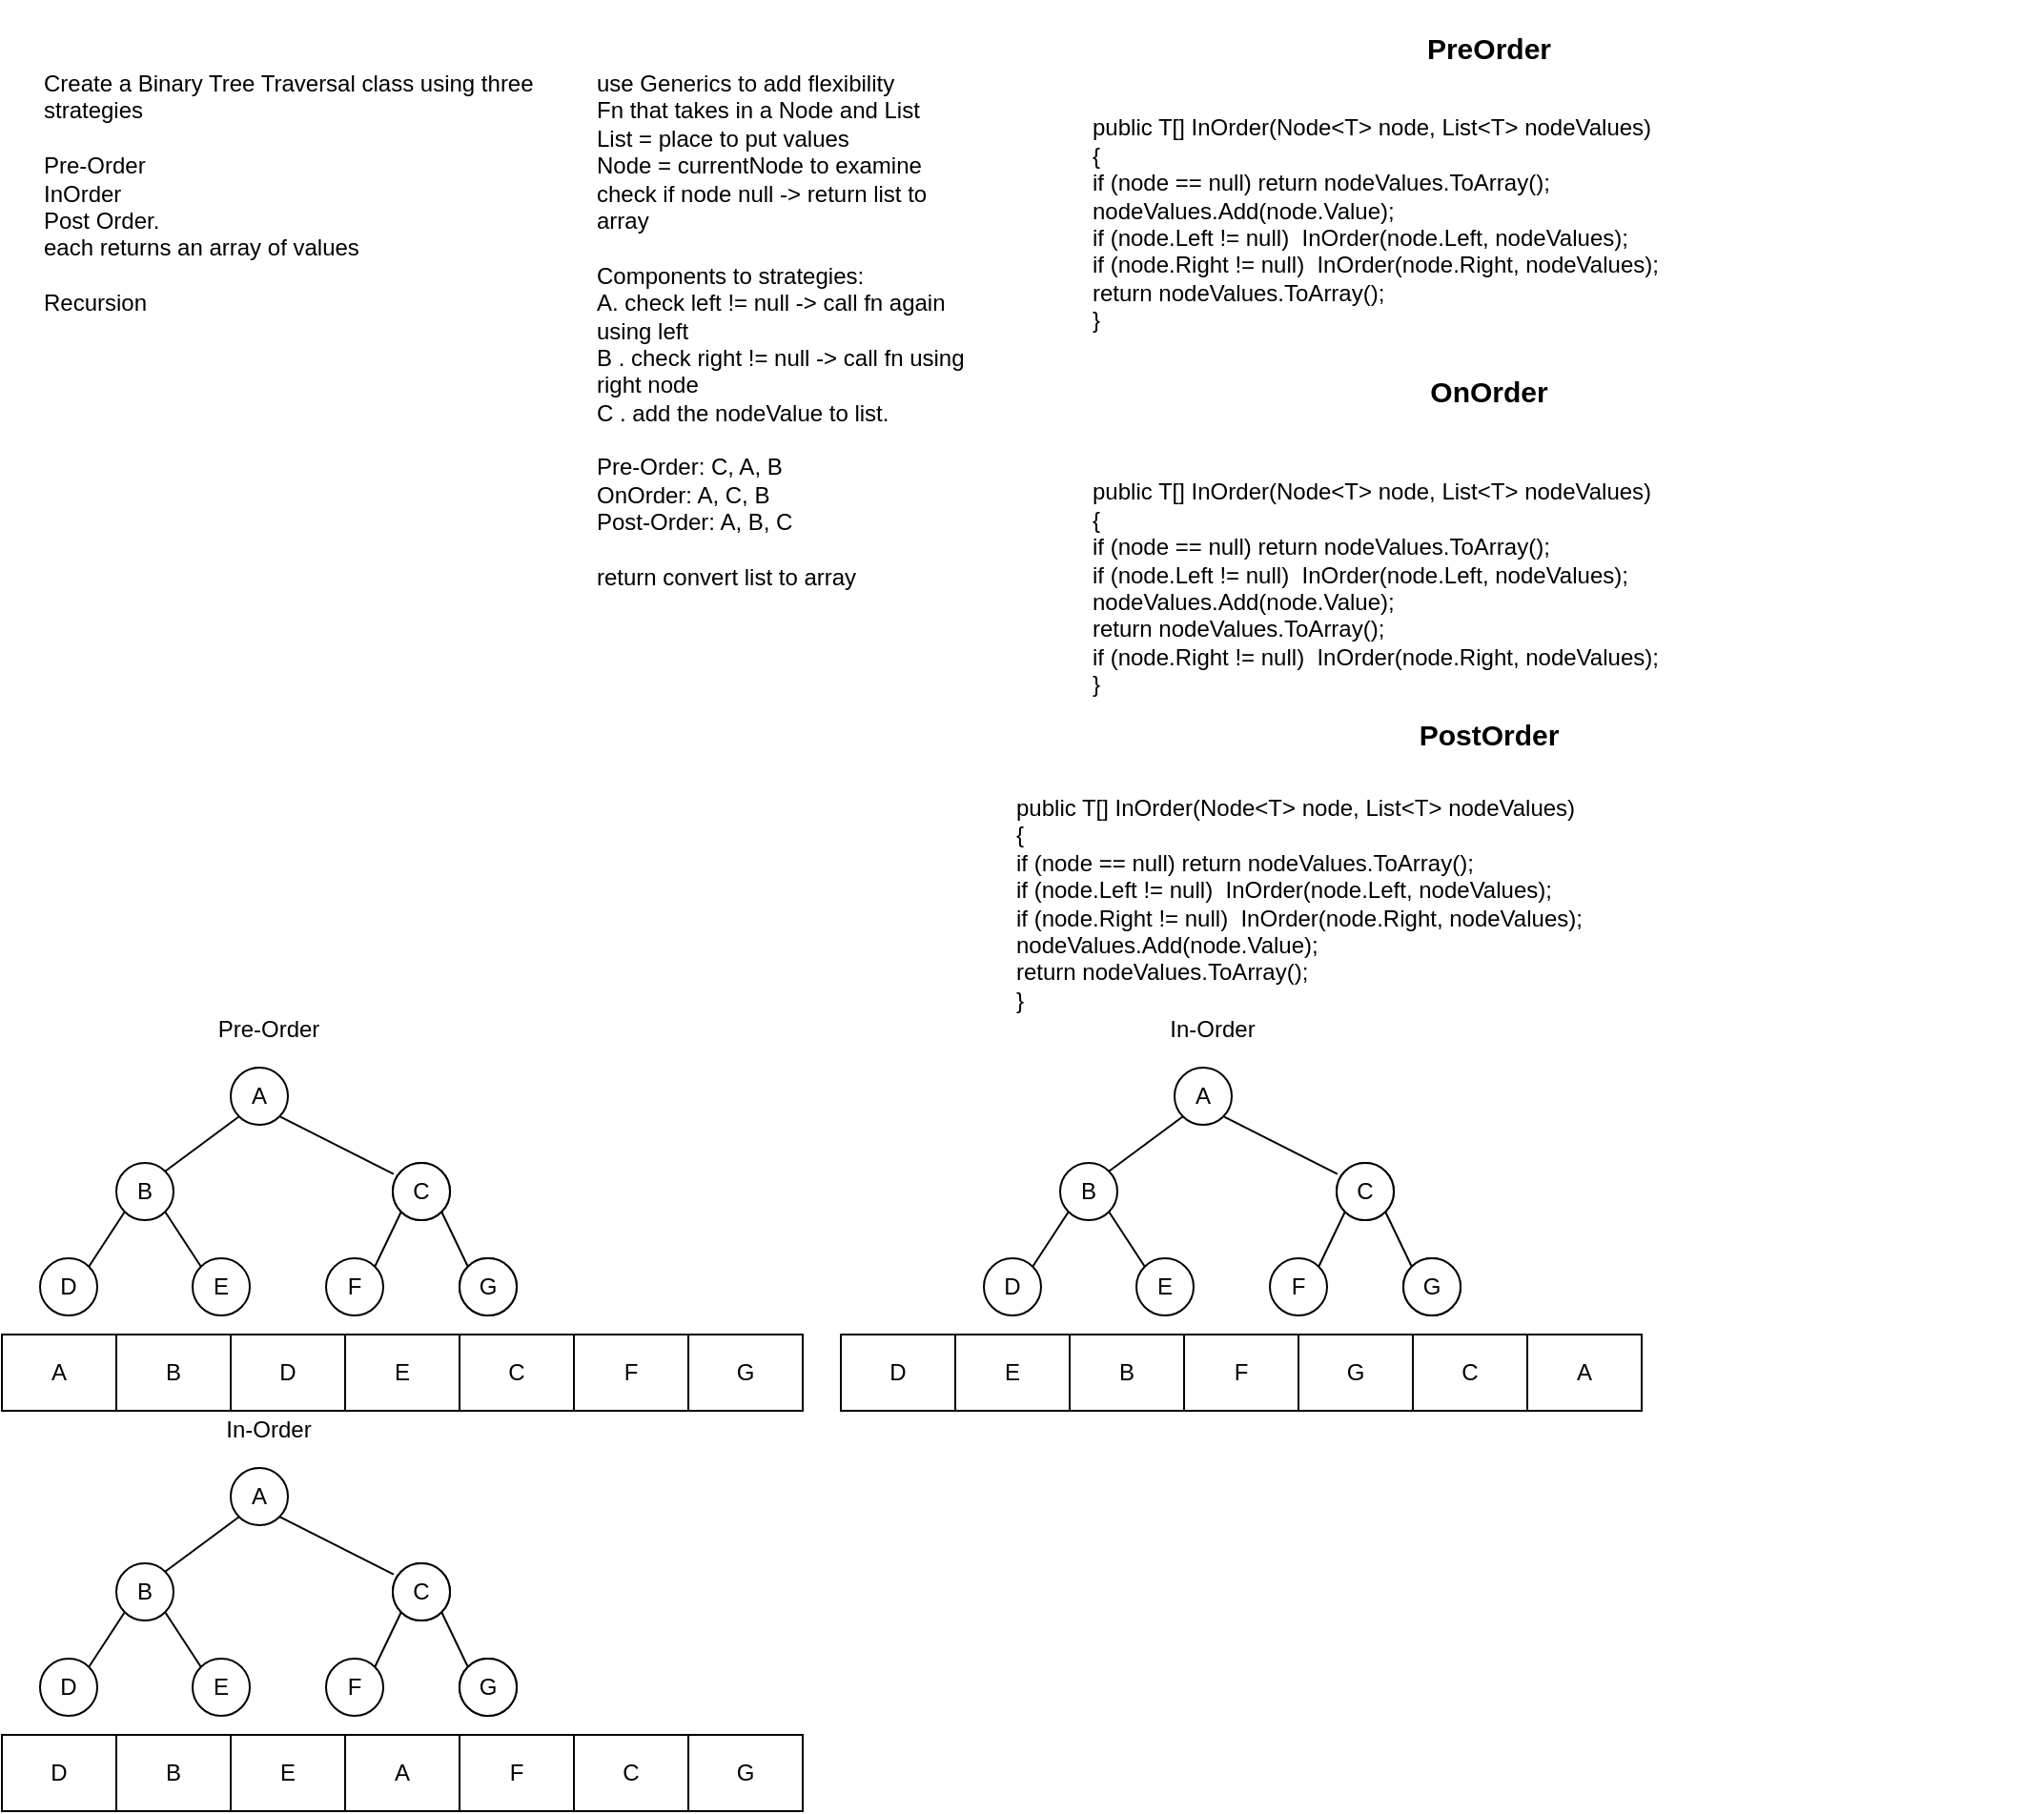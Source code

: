 <mxfile version="13.7.9" type="device"><diagram id="rn8v2IqHx1rmWsHgdbUi" name="Page-1"><mxGraphModel dx="328" dy="675" grid="1" gridSize="10" guides="1" tooltips="1" connect="1" arrows="1" fold="1" page="1" pageScale="1" pageWidth="850" pageHeight="1100" math="0" shadow="0"><root><mxCell id="0"/><mxCell id="1" parent="0"/><mxCell id="SbpOnYe3RjJxhFCm9sjL-28" value="use Generics to add flexibility&lt;br&gt;Fn that takes in a Node and List&lt;br&gt;List = place to put values&lt;br&gt;Node = currentNode to examine&lt;br&gt;check if node null -&amp;gt; return list to array&lt;br&gt;&lt;br&gt;Components to strategies:&amp;nbsp;&lt;br&gt;A. check left != null -&amp;gt; call fn again using left&lt;br&gt;B . check right != null -&amp;gt; call fn using right node&lt;br&gt;C . add the nodeValue to list.&lt;br&gt;&lt;br&gt;Pre-Order: C, A, B&lt;br&gt;OnOrder: A, C, B&lt;br&gt;Post-Order: A, B, C&lt;br&gt;&lt;br&gt;return convert list to array" style="text;html=1;strokeColor=none;fillColor=none;align=left;verticalAlign=top;whiteSpace=wrap;rounded=0;" vertex="1" parent="1"><mxGeometry x="1160" y="240" width="200" height="280" as="geometry"/></mxCell><mxCell id="SbpOnYe3RjJxhFCm9sjL-8" value="Create a Binary Tree Traversal class using three strategies&lt;br&gt;&lt;br&gt;Pre-Order&lt;br&gt;InOrder&lt;br&gt;Post Order.&lt;br&gt;each returns an array of values&lt;br&gt;&lt;br&gt;Recursion&lt;br&gt;" style="text;html=1;strokeColor=none;fillColor=none;align=left;verticalAlign=top;whiteSpace=wrap;rounded=0;" vertex="1" parent="1"><mxGeometry x="870" y="240" width="280" height="130" as="geometry"/></mxCell><mxCell id="SbpOnYe3RjJxhFCm9sjL-41" value="Pre-Order" style="text;html=1;strokeColor=none;fillColor=none;align=center;verticalAlign=middle;whiteSpace=wrap;rounded=0;" vertex="1" parent="1"><mxGeometry x="895" y="730" width="190" height="40" as="geometry"/></mxCell><mxCell id="SbpOnYe3RjJxhFCm9sjL-42" value="G" style="ellipse;whiteSpace=wrap;html=1;aspect=fixed;align=left;" vertex="1" parent="1"><mxGeometry x="1090" y="870" width="30" height="30" as="geometry"/></mxCell><mxCell id="SbpOnYe3RjJxhFCm9sjL-43" value="F" style="ellipse;whiteSpace=wrap;html=1;aspect=fixed;align=center;" vertex="1" parent="1"><mxGeometry x="1020" y="870" width="30" height="30" as="geometry"/></mxCell><mxCell id="SbpOnYe3RjJxhFCm9sjL-44" value="E" style="ellipse;whiteSpace=wrap;html=1;aspect=fixed;align=center;" vertex="1" parent="1"><mxGeometry x="950" y="870" width="30" height="30" as="geometry"/></mxCell><mxCell id="SbpOnYe3RjJxhFCm9sjL-45" value="D" style="ellipse;whiteSpace=wrap;html=1;aspect=fixed;align=center;" vertex="1" parent="1"><mxGeometry x="870" y="870" width="30" height="30" as="geometry"/></mxCell><mxCell id="SbpOnYe3RjJxhFCm9sjL-46" value="C" style="ellipse;whiteSpace=wrap;html=1;aspect=fixed;align=left;" vertex="1" parent="1"><mxGeometry x="1055" y="820" width="30" height="30" as="geometry"/></mxCell><mxCell id="SbpOnYe3RjJxhFCm9sjL-47" value="B" style="ellipse;whiteSpace=wrap;html=1;aspect=fixed;align=center;" vertex="1" parent="1"><mxGeometry x="910" y="820" width="30" height="30" as="geometry"/></mxCell><mxCell id="SbpOnYe3RjJxhFCm9sjL-48" value="A" style="ellipse;whiteSpace=wrap;html=1;aspect=fixed;align=center;" vertex="1" parent="1"><mxGeometry x="970" y="770" width="30" height="30" as="geometry"/></mxCell><mxCell id="SbpOnYe3RjJxhFCm9sjL-49" value="" style="endArrow=none;html=1;exitX=1;exitY=0;exitDx=0;exitDy=0;entryX=0;entryY=1;entryDx=0;entryDy=0;" edge="1" parent="1" source="SbpOnYe3RjJxhFCm9sjL-47" target="SbpOnYe3RjJxhFCm9sjL-48"><mxGeometry width="50" height="50" relative="1" as="geometry"><mxPoint x="990" y="870" as="sourcePoint"/><mxPoint x="1040" y="820" as="targetPoint"/></mxGeometry></mxCell><mxCell id="SbpOnYe3RjJxhFCm9sjL-51" value="" style="endArrow=none;html=1;entryX=1;entryY=1;entryDx=0;entryDy=0;exitX=0;exitY=0;exitDx=0;exitDy=0;" edge="1" parent="1" source="SbpOnYe3RjJxhFCm9sjL-44" target="SbpOnYe3RjJxhFCm9sjL-47"><mxGeometry width="50" height="50" relative="1" as="geometry"><mxPoint x="895" y="960" as="sourcePoint"/><mxPoint x="945" y="910" as="targetPoint"/></mxGeometry></mxCell><mxCell id="SbpOnYe3RjJxhFCm9sjL-52" value="" style="endArrow=none;html=1;entryX=1;entryY=1;entryDx=0;entryDy=0;exitX=0.014;exitY=0.195;exitDx=0;exitDy=0;exitPerimeter=0;" edge="1" parent="1" source="SbpOnYe3RjJxhFCm9sjL-46" target="SbpOnYe3RjJxhFCm9sjL-48"><mxGeometry width="50" height="50" relative="1" as="geometry"><mxPoint x="1000" y="880" as="sourcePoint"/><mxPoint x="1050" y="830" as="targetPoint"/></mxGeometry></mxCell><mxCell id="SbpOnYe3RjJxhFCm9sjL-53" value="" style="endArrow=none;html=1;entryX=0;entryY=1;entryDx=0;entryDy=0;exitX=1;exitY=0;exitDx=0;exitDy=0;" edge="1" parent="1" source="SbpOnYe3RjJxhFCm9sjL-43" target="SbpOnYe3RjJxhFCm9sjL-46"><mxGeometry width="50" height="50" relative="1" as="geometry"><mxPoint x="1010" y="890" as="sourcePoint"/><mxPoint x="1060" y="840" as="targetPoint"/></mxGeometry></mxCell><mxCell id="SbpOnYe3RjJxhFCm9sjL-54" value="" style="endArrow=none;html=1;entryX=1;entryY=1;entryDx=0;entryDy=0;exitX=0;exitY=0;exitDx=0;exitDy=0;" edge="1" parent="1" source="SbpOnYe3RjJxhFCm9sjL-42" target="SbpOnYe3RjJxhFCm9sjL-46"><mxGeometry width="50" height="50" relative="1" as="geometry"><mxPoint x="1020" y="900" as="sourcePoint"/><mxPoint x="1070" y="850" as="targetPoint"/></mxGeometry></mxCell><mxCell id="SbpOnYe3RjJxhFCm9sjL-55" value="" style="endArrow=none;html=1;entryX=1;entryY=0;entryDx=0;entryDy=0;exitX=0;exitY=1;exitDx=0;exitDy=0;" edge="1" parent="1" source="SbpOnYe3RjJxhFCm9sjL-47" target="SbpOnYe3RjJxhFCm9sjL-45"><mxGeometry width="50" height="50" relative="1" as="geometry"><mxPoint x="1030" y="910" as="sourcePoint"/><mxPoint x="1080" y="860" as="targetPoint"/></mxGeometry></mxCell><mxCell id="SbpOnYe3RjJxhFCm9sjL-56" value="C" style="ellipse;whiteSpace=wrap;html=1;aspect=fixed;align=center;" vertex="1" parent="1"><mxGeometry x="1055" y="820" width="30" height="30" as="geometry"/></mxCell><mxCell id="SbpOnYe3RjJxhFCm9sjL-57" value="G" style="ellipse;whiteSpace=wrap;html=1;aspect=fixed;align=center;" vertex="1" parent="1"><mxGeometry x="1090" y="870" width="30" height="30" as="geometry"/></mxCell><mxCell id="SbpOnYe3RjJxhFCm9sjL-58" value="In-Order" style="text;html=1;strokeColor=none;fillColor=none;align=center;verticalAlign=middle;whiteSpace=wrap;rounded=0;" vertex="1" parent="1"><mxGeometry x="895" y="940" width="190" height="40" as="geometry"/></mxCell><mxCell id="SbpOnYe3RjJxhFCm9sjL-59" value="G" style="ellipse;whiteSpace=wrap;html=1;aspect=fixed;align=left;" vertex="1" parent="1"><mxGeometry x="1090" y="1080" width="30" height="30" as="geometry"/></mxCell><mxCell id="SbpOnYe3RjJxhFCm9sjL-60" value="F" style="ellipse;whiteSpace=wrap;html=1;aspect=fixed;align=center;" vertex="1" parent="1"><mxGeometry x="1020" y="1080" width="30" height="30" as="geometry"/></mxCell><mxCell id="SbpOnYe3RjJxhFCm9sjL-61" value="E" style="ellipse;whiteSpace=wrap;html=1;aspect=fixed;align=center;" vertex="1" parent="1"><mxGeometry x="950" y="1080" width="30" height="30" as="geometry"/></mxCell><mxCell id="SbpOnYe3RjJxhFCm9sjL-62" value="D" style="ellipse;whiteSpace=wrap;html=1;aspect=fixed;align=center;" vertex="1" parent="1"><mxGeometry x="870" y="1080" width="30" height="30" as="geometry"/></mxCell><mxCell id="SbpOnYe3RjJxhFCm9sjL-63" value="C" style="ellipse;whiteSpace=wrap;html=1;aspect=fixed;align=left;" vertex="1" parent="1"><mxGeometry x="1055" y="1030" width="30" height="30" as="geometry"/></mxCell><mxCell id="SbpOnYe3RjJxhFCm9sjL-64" value="B" style="ellipse;whiteSpace=wrap;html=1;aspect=fixed;align=center;" vertex="1" parent="1"><mxGeometry x="910" y="1030" width="30" height="30" as="geometry"/></mxCell><mxCell id="SbpOnYe3RjJxhFCm9sjL-65" value="A" style="ellipse;whiteSpace=wrap;html=1;aspect=fixed;align=center;" vertex="1" parent="1"><mxGeometry x="970" y="980" width="30" height="30" as="geometry"/></mxCell><mxCell id="SbpOnYe3RjJxhFCm9sjL-66" value="" style="endArrow=none;html=1;exitX=1;exitY=0;exitDx=0;exitDy=0;entryX=0;entryY=1;entryDx=0;entryDy=0;" edge="1" parent="1" source="SbpOnYe3RjJxhFCm9sjL-64" target="SbpOnYe3RjJxhFCm9sjL-65"><mxGeometry width="50" height="50" relative="1" as="geometry"><mxPoint x="990" y="1080" as="sourcePoint"/><mxPoint x="1040" y="1030" as="targetPoint"/></mxGeometry></mxCell><mxCell id="SbpOnYe3RjJxhFCm9sjL-67" value="" style="endArrow=none;html=1;entryX=1;entryY=1;entryDx=0;entryDy=0;exitX=0;exitY=0;exitDx=0;exitDy=0;" edge="1" parent="1" source="SbpOnYe3RjJxhFCm9sjL-61" target="SbpOnYe3RjJxhFCm9sjL-64"><mxGeometry width="50" height="50" relative="1" as="geometry"><mxPoint x="895" y="1170" as="sourcePoint"/><mxPoint x="945" y="1120" as="targetPoint"/></mxGeometry></mxCell><mxCell id="SbpOnYe3RjJxhFCm9sjL-68" value="" style="endArrow=none;html=1;entryX=1;entryY=1;entryDx=0;entryDy=0;exitX=0.014;exitY=0.195;exitDx=0;exitDy=0;exitPerimeter=0;" edge="1" parent="1" source="SbpOnYe3RjJxhFCm9sjL-63" target="SbpOnYe3RjJxhFCm9sjL-65"><mxGeometry width="50" height="50" relative="1" as="geometry"><mxPoint x="1000" y="1090" as="sourcePoint"/><mxPoint x="1050" y="1040" as="targetPoint"/></mxGeometry></mxCell><mxCell id="SbpOnYe3RjJxhFCm9sjL-69" value="" style="endArrow=none;html=1;entryX=0;entryY=1;entryDx=0;entryDy=0;exitX=1;exitY=0;exitDx=0;exitDy=0;" edge="1" parent="1" source="SbpOnYe3RjJxhFCm9sjL-60" target="SbpOnYe3RjJxhFCm9sjL-63"><mxGeometry width="50" height="50" relative="1" as="geometry"><mxPoint x="1010" y="1100" as="sourcePoint"/><mxPoint x="1060" y="1050" as="targetPoint"/></mxGeometry></mxCell><mxCell id="SbpOnYe3RjJxhFCm9sjL-70" value="" style="endArrow=none;html=1;entryX=1;entryY=1;entryDx=0;entryDy=0;exitX=0;exitY=0;exitDx=0;exitDy=0;" edge="1" parent="1" source="SbpOnYe3RjJxhFCm9sjL-59" target="SbpOnYe3RjJxhFCm9sjL-63"><mxGeometry width="50" height="50" relative="1" as="geometry"><mxPoint x="1020" y="1110" as="sourcePoint"/><mxPoint x="1070" y="1060" as="targetPoint"/></mxGeometry></mxCell><mxCell id="SbpOnYe3RjJxhFCm9sjL-71" value="" style="endArrow=none;html=1;entryX=1;entryY=0;entryDx=0;entryDy=0;exitX=0;exitY=1;exitDx=0;exitDy=0;" edge="1" parent="1" source="SbpOnYe3RjJxhFCm9sjL-64" target="SbpOnYe3RjJxhFCm9sjL-62"><mxGeometry width="50" height="50" relative="1" as="geometry"><mxPoint x="1030" y="1120" as="sourcePoint"/><mxPoint x="1080" y="1070" as="targetPoint"/></mxGeometry></mxCell><mxCell id="SbpOnYe3RjJxhFCm9sjL-72" value="C" style="ellipse;whiteSpace=wrap;html=1;aspect=fixed;align=center;" vertex="1" parent="1"><mxGeometry x="1055" y="1030" width="30" height="30" as="geometry"/></mxCell><mxCell id="SbpOnYe3RjJxhFCm9sjL-73" value="G" style="ellipse;whiteSpace=wrap;html=1;aspect=fixed;align=center;" vertex="1" parent="1"><mxGeometry x="1090" y="1080" width="30" height="30" as="geometry"/></mxCell><mxCell id="SbpOnYe3RjJxhFCm9sjL-83" value="In-Order" style="text;html=1;strokeColor=none;fillColor=none;align=center;verticalAlign=middle;whiteSpace=wrap;rounded=0;" vertex="1" parent="1"><mxGeometry x="1390" y="730" width="190" height="40" as="geometry"/></mxCell><mxCell id="SbpOnYe3RjJxhFCm9sjL-84" value="G" style="ellipse;whiteSpace=wrap;html=1;aspect=fixed;align=left;" vertex="1" parent="1"><mxGeometry x="1585" y="870" width="30" height="30" as="geometry"/></mxCell><mxCell id="SbpOnYe3RjJxhFCm9sjL-85" value="F" style="ellipse;whiteSpace=wrap;html=1;aspect=fixed;align=center;" vertex="1" parent="1"><mxGeometry x="1515" y="870" width="30" height="30" as="geometry"/></mxCell><mxCell id="SbpOnYe3RjJxhFCm9sjL-86" value="E" style="ellipse;whiteSpace=wrap;html=1;aspect=fixed;align=center;" vertex="1" parent="1"><mxGeometry x="1445" y="870" width="30" height="30" as="geometry"/></mxCell><mxCell id="SbpOnYe3RjJxhFCm9sjL-87" value="D" style="ellipse;whiteSpace=wrap;html=1;aspect=fixed;align=center;" vertex="1" parent="1"><mxGeometry x="1365" y="870" width="30" height="30" as="geometry"/></mxCell><mxCell id="SbpOnYe3RjJxhFCm9sjL-88" value="C" style="ellipse;whiteSpace=wrap;html=1;aspect=fixed;align=left;" vertex="1" parent="1"><mxGeometry x="1550" y="820" width="30" height="30" as="geometry"/></mxCell><mxCell id="SbpOnYe3RjJxhFCm9sjL-89" value="B" style="ellipse;whiteSpace=wrap;html=1;aspect=fixed;align=center;" vertex="1" parent="1"><mxGeometry x="1405" y="820" width="30" height="30" as="geometry"/></mxCell><mxCell id="SbpOnYe3RjJxhFCm9sjL-90" value="A" style="ellipse;whiteSpace=wrap;html=1;aspect=fixed;align=center;" vertex="1" parent="1"><mxGeometry x="1465" y="770" width="30" height="30" as="geometry"/></mxCell><mxCell id="SbpOnYe3RjJxhFCm9sjL-91" value="" style="endArrow=none;html=1;exitX=1;exitY=0;exitDx=0;exitDy=0;entryX=0;entryY=1;entryDx=0;entryDy=0;" edge="1" parent="1" source="SbpOnYe3RjJxhFCm9sjL-89" target="SbpOnYe3RjJxhFCm9sjL-90"><mxGeometry width="50" height="50" relative="1" as="geometry"><mxPoint x="1485" y="870" as="sourcePoint"/><mxPoint x="1535" y="820" as="targetPoint"/></mxGeometry></mxCell><mxCell id="SbpOnYe3RjJxhFCm9sjL-92" value="" style="endArrow=none;html=1;entryX=1;entryY=1;entryDx=0;entryDy=0;exitX=0;exitY=0;exitDx=0;exitDy=0;" edge="1" parent="1" source="SbpOnYe3RjJxhFCm9sjL-86" target="SbpOnYe3RjJxhFCm9sjL-89"><mxGeometry width="50" height="50" relative="1" as="geometry"><mxPoint x="1390" y="960" as="sourcePoint"/><mxPoint x="1440" y="910" as="targetPoint"/></mxGeometry></mxCell><mxCell id="SbpOnYe3RjJxhFCm9sjL-93" value="" style="endArrow=none;html=1;entryX=1;entryY=1;entryDx=0;entryDy=0;exitX=0.014;exitY=0.195;exitDx=0;exitDy=0;exitPerimeter=0;" edge="1" parent="1" source="SbpOnYe3RjJxhFCm9sjL-88" target="SbpOnYe3RjJxhFCm9sjL-90"><mxGeometry width="50" height="50" relative="1" as="geometry"><mxPoint x="1495" y="880" as="sourcePoint"/><mxPoint x="1545" y="830" as="targetPoint"/></mxGeometry></mxCell><mxCell id="SbpOnYe3RjJxhFCm9sjL-94" value="" style="endArrow=none;html=1;entryX=0;entryY=1;entryDx=0;entryDy=0;exitX=1;exitY=0;exitDx=0;exitDy=0;" edge="1" parent="1" source="SbpOnYe3RjJxhFCm9sjL-85" target="SbpOnYe3RjJxhFCm9sjL-88"><mxGeometry width="50" height="50" relative="1" as="geometry"><mxPoint x="1505" y="890" as="sourcePoint"/><mxPoint x="1555" y="840" as="targetPoint"/></mxGeometry></mxCell><mxCell id="SbpOnYe3RjJxhFCm9sjL-95" value="" style="endArrow=none;html=1;entryX=1;entryY=1;entryDx=0;entryDy=0;exitX=0;exitY=0;exitDx=0;exitDy=0;" edge="1" parent="1" source="SbpOnYe3RjJxhFCm9sjL-84" target="SbpOnYe3RjJxhFCm9sjL-88"><mxGeometry width="50" height="50" relative="1" as="geometry"><mxPoint x="1515" y="900" as="sourcePoint"/><mxPoint x="1565" y="850" as="targetPoint"/></mxGeometry></mxCell><mxCell id="SbpOnYe3RjJxhFCm9sjL-96" value="" style="endArrow=none;html=1;entryX=1;entryY=0;entryDx=0;entryDy=0;exitX=0;exitY=1;exitDx=0;exitDy=0;" edge="1" parent="1" source="SbpOnYe3RjJxhFCm9sjL-89" target="SbpOnYe3RjJxhFCm9sjL-87"><mxGeometry width="50" height="50" relative="1" as="geometry"><mxPoint x="1525" y="910" as="sourcePoint"/><mxPoint x="1575" y="860" as="targetPoint"/></mxGeometry></mxCell><mxCell id="SbpOnYe3RjJxhFCm9sjL-97" value="C" style="ellipse;whiteSpace=wrap;html=1;aspect=fixed;align=center;" vertex="1" parent="1"><mxGeometry x="1550" y="820" width="30" height="30" as="geometry"/></mxCell><mxCell id="SbpOnYe3RjJxhFCm9sjL-98" value="G" style="ellipse;whiteSpace=wrap;html=1;aspect=fixed;align=center;" vertex="1" parent="1"><mxGeometry x="1585" y="870" width="30" height="30" as="geometry"/></mxCell><mxCell id="SbpOnYe3RjJxhFCm9sjL-104" value="G" style="shape=partialRectangle;html=1;whiteSpace=wrap;connectable=0;overflow=hidden;fillColor=none;top=0;left=0;bottom=0;right=0;" vertex="1" parent="1"><mxGeometry x="1605" y="910" width="60" height="40" as="geometry"/></mxCell><mxCell id="SbpOnYe3RjJxhFCm9sjL-117" value="&lt;div&gt;&lt;br&gt;&lt;/div&gt;&lt;div&gt;public T[] InOrder(Node&amp;lt;T&amp;gt; node, List&amp;lt;T&amp;gt; nodeValues)&lt;/div&gt;&lt;div&gt;{&lt;/div&gt;&lt;div&gt;if (node == null) return nodeValues.ToArray();&lt;/div&gt;&lt;div&gt;nodeValues.Add(node.Value);&lt;span&gt;&lt;br&gt;&lt;/span&gt;&lt;/div&gt;&lt;div&gt;&lt;span&gt;if (node.Left != null)&amp;nbsp; InOrder(node.Left, nodeValues);&amp;nbsp;&lt;/span&gt;&lt;/div&gt;&lt;div&gt;if (node.Right != null)&amp;nbsp; InOrder(node.Right, nodeValues);&amp;nbsp;&lt;/div&gt;&lt;div&gt;return nodeValues.ToArray();&lt;/div&gt;&lt;div&gt;}&lt;/div&gt;" style="text;html=1;strokeColor=none;fillColor=none;align=left;verticalAlign=top;whiteSpace=wrap;rounded=0;" vertex="1" parent="1"><mxGeometry x="1420" y="249" width="500" height="141" as="geometry"/></mxCell><mxCell id="SbpOnYe3RjJxhFCm9sjL-118" value="PreOrder" style="text;html=1;strokeColor=none;fillColor=none;align=center;verticalAlign=middle;whiteSpace=wrap;rounded=0;fontSize=15;fontStyle=1" vertex="1" parent="1"><mxGeometry x="1470" y="210" width="320" height="50" as="geometry"/></mxCell><mxCell id="SbpOnYe3RjJxhFCm9sjL-119" value="&lt;div&gt;&lt;br&gt;&lt;/div&gt;&lt;div&gt;public T[] InOrder(Node&amp;lt;T&amp;gt; node, List&amp;lt;T&amp;gt; nodeValues)&lt;/div&gt;&lt;div&gt;{&lt;/div&gt;&lt;div&gt;if (node == null) return nodeValues.ToArray();&lt;/div&gt;&lt;div&gt;&lt;span&gt;if (node.Left != null)&amp;nbsp; InOrder(node.Left, nodeValues);&amp;nbsp;&lt;/span&gt;&lt;br&gt;&lt;/div&gt;&lt;div&gt;nodeValues.Add(node.Value);&lt;/div&gt;&lt;div&gt;return nodeValues.ToArray();&lt;/div&gt;&lt;div&gt;if (node.Right != null)&amp;nbsp; InOrder(node.Right, nodeValues);&amp;nbsp;&lt;br&gt;&lt;/div&gt;&lt;div&gt;}&lt;/div&gt;" style="text;html=1;strokeColor=none;fillColor=none;align=left;verticalAlign=top;whiteSpace=wrap;rounded=0;" vertex="1" parent="1"><mxGeometry x="1420" y="440" width="500" height="140" as="geometry"/></mxCell><mxCell id="SbpOnYe3RjJxhFCm9sjL-120" value="OnOrder" style="text;html=1;strokeColor=none;fillColor=none;align=center;verticalAlign=middle;whiteSpace=wrap;rounded=0;fontSize=15;fontStyle=1" vertex="1" parent="1"><mxGeometry x="1470" y="390" width="320" height="50" as="geometry"/></mxCell><mxCell id="SbpOnYe3RjJxhFCm9sjL-74" value="" style="shape=table;html=1;whiteSpace=wrap;startSize=0;container=1;collapsible=0;childLayout=tableLayout;" vertex="1" parent="1"><mxGeometry x="850" y="1120" width="420" height="40" as="geometry"/></mxCell><mxCell id="SbpOnYe3RjJxhFCm9sjL-75" value="" style="shape=partialRectangle;html=1;whiteSpace=wrap;collapsible=0;dropTarget=0;pointerEvents=0;fillColor=none;top=0;left=0;bottom=0;right=0;points=[[0,0.5],[1,0.5]];portConstraint=eastwest;" vertex="1" parent="SbpOnYe3RjJxhFCm9sjL-74"><mxGeometry width="420" height="40" as="geometry"/></mxCell><mxCell id="SbpOnYe3RjJxhFCm9sjL-76" value="D" style="shape=partialRectangle;html=1;whiteSpace=wrap;connectable=0;overflow=hidden;fillColor=none;top=0;left=0;bottom=0;right=0;" vertex="1" parent="SbpOnYe3RjJxhFCm9sjL-75"><mxGeometry width="60" height="40" as="geometry"/></mxCell><mxCell id="SbpOnYe3RjJxhFCm9sjL-77" value="B" style="shape=partialRectangle;html=1;whiteSpace=wrap;connectable=0;overflow=hidden;fillColor=none;top=0;left=0;bottom=0;right=0;" vertex="1" parent="SbpOnYe3RjJxhFCm9sjL-75"><mxGeometry x="60" width="60" height="40" as="geometry"/></mxCell><mxCell id="SbpOnYe3RjJxhFCm9sjL-78" value="E" style="shape=partialRectangle;html=1;whiteSpace=wrap;connectable=0;overflow=hidden;fillColor=none;top=0;left=0;bottom=0;right=0;" vertex="1" parent="SbpOnYe3RjJxhFCm9sjL-75"><mxGeometry x="120" width="60" height="40" as="geometry"/></mxCell><mxCell id="SbpOnYe3RjJxhFCm9sjL-79" value="A" style="shape=partialRectangle;html=1;whiteSpace=wrap;connectable=0;overflow=hidden;fillColor=none;top=0;left=0;bottom=0;right=0;" vertex="1" parent="SbpOnYe3RjJxhFCm9sjL-75"><mxGeometry x="180" width="60" height="40" as="geometry"/></mxCell><mxCell id="SbpOnYe3RjJxhFCm9sjL-80" value="F" style="shape=partialRectangle;html=1;whiteSpace=wrap;connectable=0;overflow=hidden;fillColor=none;top=0;left=0;bottom=0;right=0;" vertex="1" parent="SbpOnYe3RjJxhFCm9sjL-75"><mxGeometry x="240" width="60" height="40" as="geometry"/></mxCell><mxCell id="SbpOnYe3RjJxhFCm9sjL-81" value="C" style="shape=partialRectangle;html=1;whiteSpace=wrap;connectable=0;overflow=hidden;fillColor=none;top=0;left=0;bottom=0;right=0;" vertex="1" parent="SbpOnYe3RjJxhFCm9sjL-75"><mxGeometry x="300" width="60" height="40" as="geometry"/></mxCell><mxCell id="SbpOnYe3RjJxhFCm9sjL-82" value="G" style="shape=partialRectangle;html=1;whiteSpace=wrap;connectable=0;overflow=hidden;fillColor=none;top=0;left=0;bottom=0;right=0;" vertex="1" parent="SbpOnYe3RjJxhFCm9sjL-75"><mxGeometry x="360" width="60" height="40" as="geometry"/></mxCell><mxCell id="SbpOnYe3RjJxhFCm9sjL-19" value="" style="shape=table;html=1;whiteSpace=wrap;startSize=0;container=1;collapsible=0;childLayout=tableLayout;" vertex="1" parent="1"><mxGeometry x="850" y="910" width="420" height="40" as="geometry"/></mxCell><mxCell id="SbpOnYe3RjJxhFCm9sjL-20" value="" style="shape=partialRectangle;html=1;whiteSpace=wrap;collapsible=0;dropTarget=0;pointerEvents=0;fillColor=none;top=0;left=0;bottom=0;right=0;points=[[0,0.5],[1,0.5]];portConstraint=eastwest;" vertex="1" parent="SbpOnYe3RjJxhFCm9sjL-19"><mxGeometry width="420" height="40" as="geometry"/></mxCell><mxCell id="SbpOnYe3RjJxhFCm9sjL-21" value="A" style="shape=partialRectangle;html=1;whiteSpace=wrap;connectable=0;overflow=hidden;fillColor=none;top=0;left=0;bottom=0;right=0;" vertex="1" parent="SbpOnYe3RjJxhFCm9sjL-20"><mxGeometry width="60" height="40" as="geometry"/></mxCell><mxCell id="SbpOnYe3RjJxhFCm9sjL-22" value="B" style="shape=partialRectangle;html=1;whiteSpace=wrap;connectable=0;overflow=hidden;fillColor=none;top=0;left=0;bottom=0;right=0;" vertex="1" parent="SbpOnYe3RjJxhFCm9sjL-20"><mxGeometry x="60" width="60" height="40" as="geometry"/></mxCell><mxCell id="SbpOnYe3RjJxhFCm9sjL-23" value="D" style="shape=partialRectangle;html=1;whiteSpace=wrap;connectable=0;overflow=hidden;fillColor=none;top=0;left=0;bottom=0;right=0;" vertex="1" parent="SbpOnYe3RjJxhFCm9sjL-20"><mxGeometry x="120" width="60" height="40" as="geometry"/></mxCell><mxCell id="SbpOnYe3RjJxhFCm9sjL-24" value="E" style="shape=partialRectangle;html=1;whiteSpace=wrap;connectable=0;overflow=hidden;fillColor=none;top=0;left=0;bottom=0;right=0;" vertex="1" parent="SbpOnYe3RjJxhFCm9sjL-20"><mxGeometry x="180" width="60" height="40" as="geometry"/></mxCell><mxCell id="SbpOnYe3RjJxhFCm9sjL-25" value="C" style="shape=partialRectangle;html=1;whiteSpace=wrap;connectable=0;overflow=hidden;fillColor=none;top=0;left=0;bottom=0;right=0;" vertex="1" parent="SbpOnYe3RjJxhFCm9sjL-20"><mxGeometry x="240" width="60" height="40" as="geometry"/></mxCell><mxCell id="SbpOnYe3RjJxhFCm9sjL-26" value="F" style="shape=partialRectangle;html=1;whiteSpace=wrap;connectable=0;overflow=hidden;fillColor=none;top=0;left=0;bottom=0;right=0;" vertex="1" parent="SbpOnYe3RjJxhFCm9sjL-20"><mxGeometry x="300" width="60" height="40" as="geometry"/></mxCell><mxCell id="SbpOnYe3RjJxhFCm9sjL-27" value="G" style="shape=partialRectangle;html=1;whiteSpace=wrap;connectable=0;overflow=hidden;fillColor=none;top=0;left=0;bottom=0;right=0;" vertex="1" parent="SbpOnYe3RjJxhFCm9sjL-20"><mxGeometry x="360" width="60" height="40" as="geometry"/></mxCell><mxCell id="SbpOnYe3RjJxhFCm9sjL-105" value="" style="shape=table;html=1;whiteSpace=wrap;startSize=0;container=1;collapsible=0;childLayout=tableLayout;" vertex="1" parent="1"><mxGeometry x="1290" y="910" width="420" height="40" as="geometry"/></mxCell><mxCell id="SbpOnYe3RjJxhFCm9sjL-106" value="" style="shape=partialRectangle;html=1;whiteSpace=wrap;collapsible=0;dropTarget=0;pointerEvents=0;fillColor=none;top=0;left=0;bottom=0;right=0;points=[[0,0.5],[1,0.5]];portConstraint=eastwest;" vertex="1" parent="SbpOnYe3RjJxhFCm9sjL-105"><mxGeometry width="420" height="40" as="geometry"/></mxCell><mxCell id="SbpOnYe3RjJxhFCm9sjL-107" value="D" style="shape=partialRectangle;html=1;whiteSpace=wrap;connectable=0;overflow=hidden;fillColor=none;top=0;left=0;bottom=0;right=0;" vertex="1" parent="SbpOnYe3RjJxhFCm9sjL-106"><mxGeometry width="60" height="40" as="geometry"/></mxCell><mxCell id="SbpOnYe3RjJxhFCm9sjL-108" value="E" style="shape=partialRectangle;html=1;whiteSpace=wrap;connectable=0;overflow=hidden;fillColor=none;top=0;left=0;bottom=0;right=0;" vertex="1" parent="SbpOnYe3RjJxhFCm9sjL-106"><mxGeometry x="60" width="60" height="40" as="geometry"/></mxCell><mxCell id="SbpOnYe3RjJxhFCm9sjL-109" value="B" style="shape=partialRectangle;html=1;whiteSpace=wrap;connectable=0;overflow=hidden;fillColor=none;top=0;left=0;bottom=0;right=0;" vertex="1" parent="SbpOnYe3RjJxhFCm9sjL-106"><mxGeometry x="120" width="60" height="40" as="geometry"/></mxCell><mxCell id="SbpOnYe3RjJxhFCm9sjL-110" value="F" style="shape=partialRectangle;html=1;whiteSpace=wrap;connectable=0;overflow=hidden;fillColor=none;top=0;left=0;bottom=0;right=0;" vertex="1" parent="SbpOnYe3RjJxhFCm9sjL-106"><mxGeometry x="180" width="60" height="40" as="geometry"/></mxCell><mxCell id="SbpOnYe3RjJxhFCm9sjL-111" value="G" style="shape=partialRectangle;html=1;whiteSpace=wrap;connectable=0;overflow=hidden;fillColor=none;top=0;left=0;bottom=0;right=0;" vertex="1" parent="SbpOnYe3RjJxhFCm9sjL-106"><mxGeometry x="240" width="60" height="40" as="geometry"/></mxCell><mxCell id="SbpOnYe3RjJxhFCm9sjL-112" value="C" style="shape=partialRectangle;html=1;whiteSpace=wrap;connectable=0;overflow=hidden;fillColor=none;top=0;left=0;bottom=0;right=0;" vertex="1" parent="SbpOnYe3RjJxhFCm9sjL-106"><mxGeometry x="300" width="60" height="40" as="geometry"/></mxCell><mxCell id="SbpOnYe3RjJxhFCm9sjL-113" value="A" style="shape=partialRectangle;html=1;whiteSpace=wrap;connectable=0;overflow=hidden;fillColor=none;top=0;left=0;bottom=0;right=0;" vertex="1" parent="SbpOnYe3RjJxhFCm9sjL-106"><mxGeometry x="360" width="60" height="40" as="geometry"/></mxCell><mxCell id="SbpOnYe3RjJxhFCm9sjL-121" value="&lt;div&gt;&lt;span&gt;public T[] InOrder(Node&amp;lt;T&amp;gt; node, List&amp;lt;T&amp;gt; nodeValues)&lt;/span&gt;&lt;br&gt;&lt;/div&gt;&lt;div&gt;{&lt;/div&gt;&lt;div&gt;if (node == null) return nodeValues.ToArray();&lt;/div&gt;&lt;div&gt;&lt;span&gt;if (node.Left != null)&amp;nbsp; InOrder(node.Left, nodeValues);&amp;nbsp;&lt;/span&gt;&lt;/div&gt;&lt;div&gt;if (node.Right != null)&amp;nbsp; InOrder(node.Right, nodeValues);&lt;/div&gt;nodeValues.Add(node.Value);&lt;span&gt;&amp;nbsp;&lt;/span&gt;&lt;br&gt;&lt;div&gt;return nodeValues.ToArray();&lt;/div&gt;&lt;div&gt;}&lt;/div&gt;" style="text;html=1;strokeColor=none;fillColor=none;align=left;verticalAlign=top;whiteSpace=wrap;rounded=0;" vertex="1" parent="1"><mxGeometry x="1380" y="620" width="500" height="120" as="geometry"/></mxCell><mxCell id="SbpOnYe3RjJxhFCm9sjL-122" value="PostOrder" style="text;html=1;strokeColor=none;fillColor=none;align=center;verticalAlign=middle;whiteSpace=wrap;rounded=0;fontSize=15;fontStyle=1" vertex="1" parent="1"><mxGeometry x="1470" y="570" width="320" height="50" as="geometry"/></mxCell></root></mxGraphModel></diagram></mxfile>